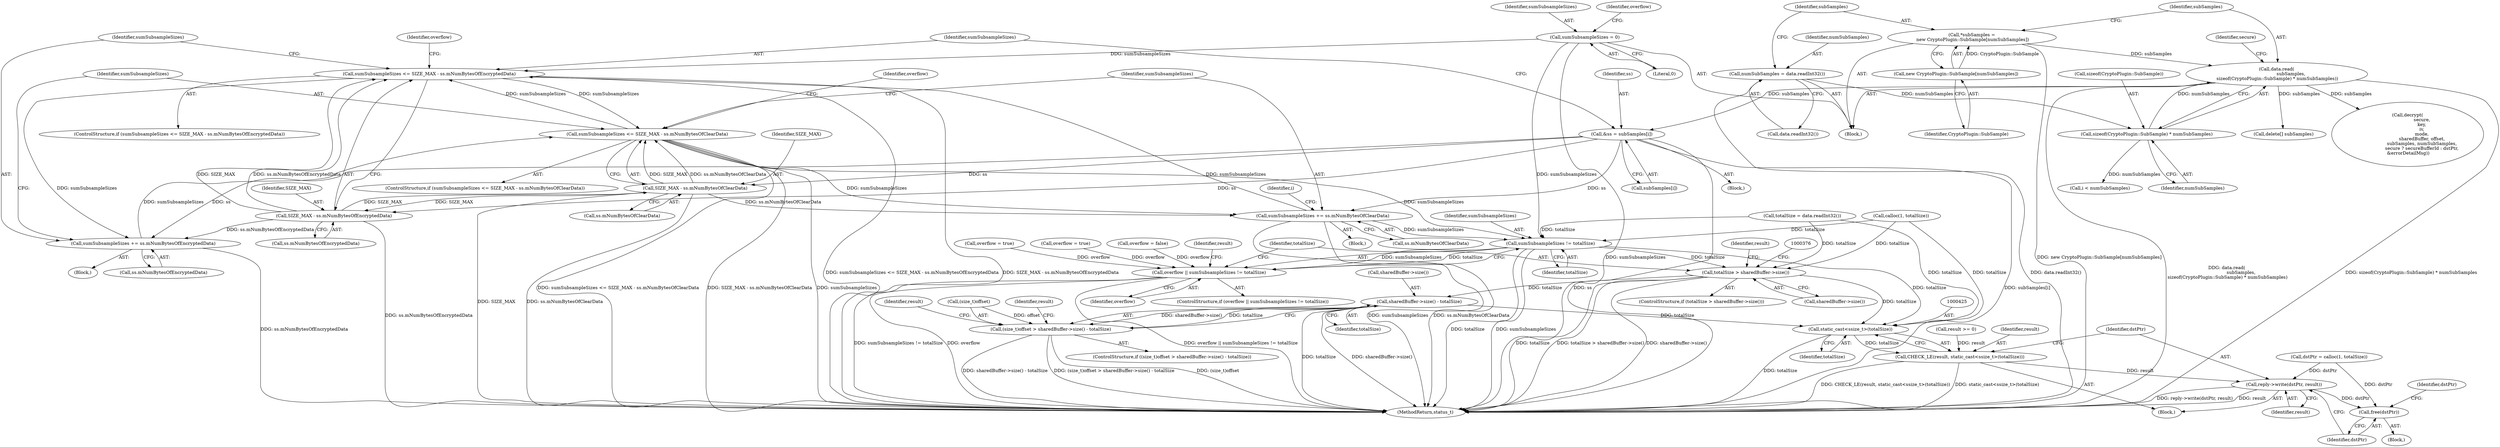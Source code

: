 digraph "0_Android_22f824feac43d5758f9a70b77f2aca840ba62c3b@API" {
"1000314" [label="(Call,sumSubsampleSizes <= SIZE_MAX - ss.mNumBytesOfEncryptedData)"];
"1000333" [label="(Call,sumSubsampleSizes <= SIZE_MAX - ss.mNumBytesOfClearData)"];
"1000314" [label="(Call,sumSubsampleSizes <= SIZE_MAX - ss.mNumBytesOfEncryptedData)"];
"1000289" [label="(Call,sumSubsampleSizes = 0)"];
"1000341" [label="(Call,sumSubsampleSizes += ss.mNumBytesOfClearData)"];
"1000308" [label="(Call,&ss = subSamples[i])"];
"1000261" [label="(Call,data.read(\n                    subSamples,\n sizeof(CryptoPlugin::SubSample) * numSubSamples))"];
"1000257" [label="(Call,*subSamples =\n new CryptoPlugin::SubSample[numSubSamples])"];
"1000259" [label="(Call,new CryptoPlugin::SubSample[numSubSamples])"];
"1000263" [label="(Call,sizeof(CryptoPlugin::SubSample) * numSubSamples)"];
"1000253" [label="(Call,numSubSamples = data.readInt32())"];
"1000335" [label="(Call,SIZE_MAX - ss.mNumBytesOfClearData)"];
"1000316" [label="(Call,SIZE_MAX - ss.mNumBytesOfEncryptedData)"];
"1000322" [label="(Call,sumSubsampleSizes += ss.mNumBytesOfEncryptedData)"];
"1000354" [label="(Call,sumSubsampleSizes != totalSize)"];
"1000352" [label="(Call,overflow || sumSubsampleSizes != totalSize)"];
"1000364" [label="(Call,totalSize > sharedBuffer->size())"];
"1000378" [label="(Call,sharedBuffer->size() - totalSize)"];
"1000374" [label="(Call,(size_t)offset > sharedBuffer->size() - totalSize)"];
"1000424" [label="(Call,static_cast<ssize_t>(totalSize))"];
"1000422" [label="(Call,CHECK_LE(result, static_cast<ssize_t>(totalSize)))"];
"1000427" [label="(Call,reply->write(dstPtr, result))"];
"1000430" [label="(Call,free(dstPtr))"];
"1000483" [label="(MethodReturn,status_t)"];
"1000258" [label="(Identifier,subSamples)"];
"1000424" [label="(Call,static_cast<ssize_t>(totalSize))"];
"1000364" [label="(Call,totalSize > sharedBuffer->size())"];
"1000260" [label="(Identifier,CryptoPlugin::SubSample)"];
"1000378" [label="(Call,sharedBuffer->size() - totalSize)"];
"1000290" [label="(Identifier,sumSubsampleSizes)"];
"1000340" [label="(Block,)"];
"1000348" [label="(Call,overflow = true)"];
"1000263" [label="(Call,sizeof(CryptoPlugin::SubSample) * numSubSamples)"];
"1000313" [label="(ControlStructure,if (sumSubsampleSizes <= SIZE_MAX - ss.mNumBytesOfEncryptedData))"];
"1000316" [label="(Call,SIZE_MAX - ss.mNumBytesOfEncryptedData)"];
"1000266" [label="(Identifier,numSubSamples)"];
"1000380" [label="(Identifier,totalSize)"];
"1000356" [label="(Identifier,totalSize)"];
"1000209" [label="(Block,)"];
"1000261" [label="(Call,data.read(\n                    subSamples,\n sizeof(CryptoPlugin::SubSample) * numSubSamples))"];
"1000363" [label="(ControlStructure,if (totalSize > sharedBuffer->size()))"];
"1000330" [label="(Identifier,overflow)"];
"1000291" [label="(Literal,0)"];
"1000426" [label="(Identifier,totalSize)"];
"1000435" [label="(Call,delete[] subSamples)"];
"1000255" [label="(Call,data.readInt32())"];
"1000322" [label="(Call,sumSubsampleSizes += ss.mNumBytesOfEncryptedData)"];
"1000323" [label="(Identifier,sumSubsampleSizes)"];
"1000433" [label="(Identifier,dstPtr)"];
"1000355" [label="(Identifier,sumSubsampleSizes)"];
"1000431" [label="(Identifier,dstPtr)"];
"1000365" [label="(Identifier,totalSize)"];
"1000422" [label="(Call,CHECK_LE(result, static_cast<ssize_t>(totalSize)))"];
"1000293" [label="(Call,overflow = false)"];
"1000253" [label="(Call,numSubSamples = data.readInt32())"];
"1000379" [label="(Call,sharedBuffer->size())"];
"1000429" [label="(Identifier,result)"];
"1000310" [label="(Call,subSamples[i])"];
"1000264" [label="(Call,sizeof(CryptoPlugin::SubSample))"];
"1000416" [label="(Block,)"];
"1000375" [label="(Call,(size_t)offset)"];
"1000428" [label="(Identifier,dstPtr)"];
"1000383" [label="(Identifier,result)"];
"1000333" [label="(Call,sumSubsampleSizes <= SIZE_MAX - ss.mNumBytesOfClearData)"];
"1000317" [label="(Identifier,SIZE_MAX)"];
"1000306" [label="(Block,)"];
"1000270" [label="(Identifier,secure)"];
"1000341" [label="(Call,sumSubsampleSizes += ss.mNumBytesOfClearData)"];
"1000353" [label="(Identifier,overflow)"];
"1000321" [label="(Block,)"];
"1000237" [label="(Call,totalSize = data.readInt32())"];
"1000390" [label="(Call,decrypt(\n                    secure,\n                    key,\n                    iv,\n                    mode,\n                    sharedBuffer, offset,\n                    subSamples, numSubSamples,\n                    secure ? secureBufferId : dstPtr,\n &errorDetailMsg))"];
"1000389" [label="(Identifier,result)"];
"1000283" [label="(Call,calloc(1, totalSize))"];
"1000352" [label="(Call,overflow || sumSubsampleSizes != totalSize)"];
"1000427" [label="(Call,reply->write(dstPtr, result))"];
"1000289" [label="(Call,sumSubsampleSizes = 0)"];
"1000351" [label="(ControlStructure,if (overflow || sumSubsampleSizes != totalSize))"];
"1000294" [label="(Identifier,overflow)"];
"1000335" [label="(Call,SIZE_MAX - ss.mNumBytesOfClearData)"];
"1000359" [label="(Identifier,result)"];
"1000334" [label="(Identifier,sumSubsampleSizes)"];
"1000343" [label="(Call,ss.mNumBytesOfClearData)"];
"1000324" [label="(Call,ss.mNumBytesOfEncryptedData)"];
"1000262" [label="(Identifier,subSamples)"];
"1000418" [label="(Call,result >= 0)"];
"1000430" [label="(Call,free(dstPtr))"];
"1000354" [label="(Call,sumSubsampleSizes != totalSize)"];
"1000342" [label="(Identifier,sumSubsampleSizes)"];
"1000315" [label="(Identifier,sumSubsampleSizes)"];
"1000369" [label="(Identifier,result)"];
"1000366" [label="(Call,sharedBuffer->size())"];
"1000305" [label="(Identifier,i)"];
"1000318" [label="(Call,ss.mNumBytesOfEncryptedData)"];
"1000257" [label="(Call,*subSamples =\n new CryptoPlugin::SubSample[numSubSamples])"];
"1000421" [label="(Block,)"];
"1000259" [label="(Call,new CryptoPlugin::SubSample[numSubSamples])"];
"1000329" [label="(Call,overflow = true)"];
"1000254" [label="(Identifier,numSubSamples)"];
"1000336" [label="(Identifier,SIZE_MAX)"];
"1000281" [label="(Call,dstPtr = calloc(1, totalSize))"];
"1000309" [label="(Identifier,ss)"];
"1000423" [label="(Identifier,result)"];
"1000301" [label="(Call,i < numSubSamples)"];
"1000349" [label="(Identifier,overflow)"];
"1000314" [label="(Call,sumSubsampleSizes <= SIZE_MAX - ss.mNumBytesOfEncryptedData)"];
"1000337" [label="(Call,ss.mNumBytesOfClearData)"];
"1000374" [label="(Call,(size_t)offset > sharedBuffer->size() - totalSize)"];
"1000373" [label="(ControlStructure,if ((size_t)offset > sharedBuffer->size() - totalSize))"];
"1000332" [label="(ControlStructure,if (sumSubsampleSizes <= SIZE_MAX - ss.mNumBytesOfClearData))"];
"1000308" [label="(Call,&ss = subSamples[i])"];
"1000314" -> "1000313"  [label="AST: "];
"1000314" -> "1000316"  [label="CFG: "];
"1000315" -> "1000314"  [label="AST: "];
"1000316" -> "1000314"  [label="AST: "];
"1000323" -> "1000314"  [label="CFG: "];
"1000330" -> "1000314"  [label="CFG: "];
"1000314" -> "1000483"  [label="DDG: SIZE_MAX - ss.mNumBytesOfEncryptedData"];
"1000314" -> "1000483"  [label="DDG: sumSubsampleSizes <= SIZE_MAX - ss.mNumBytesOfEncryptedData"];
"1000333" -> "1000314"  [label="DDG: sumSubsampleSizes"];
"1000289" -> "1000314"  [label="DDG: sumSubsampleSizes"];
"1000341" -> "1000314"  [label="DDG: sumSubsampleSizes"];
"1000316" -> "1000314"  [label="DDG: SIZE_MAX"];
"1000316" -> "1000314"  [label="DDG: ss.mNumBytesOfEncryptedData"];
"1000314" -> "1000322"  [label="DDG: sumSubsampleSizes"];
"1000314" -> "1000333"  [label="DDG: sumSubsampleSizes"];
"1000333" -> "1000332"  [label="AST: "];
"1000333" -> "1000335"  [label="CFG: "];
"1000334" -> "1000333"  [label="AST: "];
"1000335" -> "1000333"  [label="AST: "];
"1000342" -> "1000333"  [label="CFG: "];
"1000349" -> "1000333"  [label="CFG: "];
"1000333" -> "1000483"  [label="DDG: sumSubsampleSizes"];
"1000333" -> "1000483"  [label="DDG: sumSubsampleSizes <= SIZE_MAX - ss.mNumBytesOfClearData"];
"1000333" -> "1000483"  [label="DDG: SIZE_MAX - ss.mNumBytesOfClearData"];
"1000322" -> "1000333"  [label="DDG: sumSubsampleSizes"];
"1000335" -> "1000333"  [label="DDG: SIZE_MAX"];
"1000335" -> "1000333"  [label="DDG: ss.mNumBytesOfClearData"];
"1000333" -> "1000341"  [label="DDG: sumSubsampleSizes"];
"1000333" -> "1000354"  [label="DDG: sumSubsampleSizes"];
"1000289" -> "1000209"  [label="AST: "];
"1000289" -> "1000291"  [label="CFG: "];
"1000290" -> "1000289"  [label="AST: "];
"1000291" -> "1000289"  [label="AST: "];
"1000294" -> "1000289"  [label="CFG: "];
"1000289" -> "1000483"  [label="DDG: sumSubsampleSizes"];
"1000289" -> "1000354"  [label="DDG: sumSubsampleSizes"];
"1000341" -> "1000340"  [label="AST: "];
"1000341" -> "1000343"  [label="CFG: "];
"1000342" -> "1000341"  [label="AST: "];
"1000343" -> "1000341"  [label="AST: "];
"1000305" -> "1000341"  [label="CFG: "];
"1000341" -> "1000483"  [label="DDG: ss.mNumBytesOfClearData"];
"1000341" -> "1000483"  [label="DDG: sumSubsampleSizes"];
"1000308" -> "1000341"  [label="DDG: ss"];
"1000335" -> "1000341"  [label="DDG: ss.mNumBytesOfClearData"];
"1000341" -> "1000354"  [label="DDG: sumSubsampleSizes"];
"1000308" -> "1000306"  [label="AST: "];
"1000308" -> "1000310"  [label="CFG: "];
"1000309" -> "1000308"  [label="AST: "];
"1000310" -> "1000308"  [label="AST: "];
"1000315" -> "1000308"  [label="CFG: "];
"1000308" -> "1000483"  [label="DDG: subSamples[i]"];
"1000308" -> "1000483"  [label="DDG: ss"];
"1000261" -> "1000308"  [label="DDG: subSamples"];
"1000308" -> "1000316"  [label="DDG: ss"];
"1000308" -> "1000322"  [label="DDG: ss"];
"1000308" -> "1000335"  [label="DDG: ss"];
"1000261" -> "1000209"  [label="AST: "];
"1000261" -> "1000263"  [label="CFG: "];
"1000262" -> "1000261"  [label="AST: "];
"1000263" -> "1000261"  [label="AST: "];
"1000270" -> "1000261"  [label="CFG: "];
"1000261" -> "1000483"  [label="DDG: sizeof(CryptoPlugin::SubSample) * numSubSamples"];
"1000261" -> "1000483"  [label="DDG: data.read(\n                    subSamples,\n sizeof(CryptoPlugin::SubSample) * numSubSamples)"];
"1000257" -> "1000261"  [label="DDG: subSamples"];
"1000263" -> "1000261"  [label="DDG: numSubSamples"];
"1000261" -> "1000390"  [label="DDG: subSamples"];
"1000261" -> "1000435"  [label="DDG: subSamples"];
"1000257" -> "1000209"  [label="AST: "];
"1000257" -> "1000259"  [label="CFG: "];
"1000258" -> "1000257"  [label="AST: "];
"1000259" -> "1000257"  [label="AST: "];
"1000262" -> "1000257"  [label="CFG: "];
"1000257" -> "1000483"  [label="DDG: new CryptoPlugin::SubSample[numSubSamples]"];
"1000259" -> "1000257"  [label="DDG: CryptoPlugin::SubSample"];
"1000259" -> "1000260"  [label="CFG: "];
"1000260" -> "1000259"  [label="AST: "];
"1000263" -> "1000266"  [label="CFG: "];
"1000264" -> "1000263"  [label="AST: "];
"1000266" -> "1000263"  [label="AST: "];
"1000253" -> "1000263"  [label="DDG: numSubSamples"];
"1000263" -> "1000301"  [label="DDG: numSubSamples"];
"1000253" -> "1000209"  [label="AST: "];
"1000253" -> "1000255"  [label="CFG: "];
"1000254" -> "1000253"  [label="AST: "];
"1000255" -> "1000253"  [label="AST: "];
"1000258" -> "1000253"  [label="CFG: "];
"1000253" -> "1000483"  [label="DDG: data.readInt32()"];
"1000335" -> "1000337"  [label="CFG: "];
"1000336" -> "1000335"  [label="AST: "];
"1000337" -> "1000335"  [label="AST: "];
"1000335" -> "1000483"  [label="DDG: SIZE_MAX"];
"1000335" -> "1000483"  [label="DDG: ss.mNumBytesOfClearData"];
"1000335" -> "1000316"  [label="DDG: SIZE_MAX"];
"1000316" -> "1000335"  [label="DDG: SIZE_MAX"];
"1000316" -> "1000318"  [label="CFG: "];
"1000317" -> "1000316"  [label="AST: "];
"1000318" -> "1000316"  [label="AST: "];
"1000316" -> "1000483"  [label="DDG: ss.mNumBytesOfEncryptedData"];
"1000316" -> "1000322"  [label="DDG: ss.mNumBytesOfEncryptedData"];
"1000322" -> "1000321"  [label="AST: "];
"1000322" -> "1000324"  [label="CFG: "];
"1000323" -> "1000322"  [label="AST: "];
"1000324" -> "1000322"  [label="AST: "];
"1000334" -> "1000322"  [label="CFG: "];
"1000322" -> "1000483"  [label="DDG: ss.mNumBytesOfEncryptedData"];
"1000354" -> "1000352"  [label="AST: "];
"1000354" -> "1000356"  [label="CFG: "];
"1000355" -> "1000354"  [label="AST: "];
"1000356" -> "1000354"  [label="AST: "];
"1000352" -> "1000354"  [label="CFG: "];
"1000354" -> "1000483"  [label="DDG: totalSize"];
"1000354" -> "1000483"  [label="DDG: sumSubsampleSizes"];
"1000354" -> "1000352"  [label="DDG: sumSubsampleSizes"];
"1000354" -> "1000352"  [label="DDG: totalSize"];
"1000283" -> "1000354"  [label="DDG: totalSize"];
"1000237" -> "1000354"  [label="DDG: totalSize"];
"1000354" -> "1000364"  [label="DDG: totalSize"];
"1000354" -> "1000424"  [label="DDG: totalSize"];
"1000352" -> "1000351"  [label="AST: "];
"1000352" -> "1000353"  [label="CFG: "];
"1000353" -> "1000352"  [label="AST: "];
"1000359" -> "1000352"  [label="CFG: "];
"1000365" -> "1000352"  [label="CFG: "];
"1000352" -> "1000483"  [label="DDG: overflow"];
"1000352" -> "1000483"  [label="DDG: overflow || sumSubsampleSizes != totalSize"];
"1000352" -> "1000483"  [label="DDG: sumSubsampleSizes != totalSize"];
"1000348" -> "1000352"  [label="DDG: overflow"];
"1000293" -> "1000352"  [label="DDG: overflow"];
"1000329" -> "1000352"  [label="DDG: overflow"];
"1000364" -> "1000363"  [label="AST: "];
"1000364" -> "1000366"  [label="CFG: "];
"1000365" -> "1000364"  [label="AST: "];
"1000366" -> "1000364"  [label="AST: "];
"1000369" -> "1000364"  [label="CFG: "];
"1000376" -> "1000364"  [label="CFG: "];
"1000364" -> "1000483"  [label="DDG: totalSize"];
"1000364" -> "1000483"  [label="DDG: totalSize > sharedBuffer->size()"];
"1000364" -> "1000483"  [label="DDG: sharedBuffer->size()"];
"1000283" -> "1000364"  [label="DDG: totalSize"];
"1000237" -> "1000364"  [label="DDG: totalSize"];
"1000364" -> "1000378"  [label="DDG: totalSize"];
"1000364" -> "1000424"  [label="DDG: totalSize"];
"1000378" -> "1000374"  [label="AST: "];
"1000378" -> "1000380"  [label="CFG: "];
"1000379" -> "1000378"  [label="AST: "];
"1000380" -> "1000378"  [label="AST: "];
"1000374" -> "1000378"  [label="CFG: "];
"1000378" -> "1000483"  [label="DDG: totalSize"];
"1000378" -> "1000483"  [label="DDG: sharedBuffer->size()"];
"1000378" -> "1000374"  [label="DDG: sharedBuffer->size()"];
"1000378" -> "1000374"  [label="DDG: totalSize"];
"1000378" -> "1000424"  [label="DDG: totalSize"];
"1000374" -> "1000373"  [label="AST: "];
"1000375" -> "1000374"  [label="AST: "];
"1000383" -> "1000374"  [label="CFG: "];
"1000389" -> "1000374"  [label="CFG: "];
"1000374" -> "1000483"  [label="DDG: (size_t)offset"];
"1000374" -> "1000483"  [label="DDG: sharedBuffer->size() - totalSize"];
"1000374" -> "1000483"  [label="DDG: (size_t)offset > sharedBuffer->size() - totalSize"];
"1000375" -> "1000374"  [label="DDG: offset"];
"1000424" -> "1000422"  [label="AST: "];
"1000424" -> "1000426"  [label="CFG: "];
"1000425" -> "1000424"  [label="AST: "];
"1000426" -> "1000424"  [label="AST: "];
"1000422" -> "1000424"  [label="CFG: "];
"1000424" -> "1000483"  [label="DDG: totalSize"];
"1000424" -> "1000422"  [label="DDG: totalSize"];
"1000283" -> "1000424"  [label="DDG: totalSize"];
"1000237" -> "1000424"  [label="DDG: totalSize"];
"1000422" -> "1000421"  [label="AST: "];
"1000423" -> "1000422"  [label="AST: "];
"1000428" -> "1000422"  [label="CFG: "];
"1000422" -> "1000483"  [label="DDG: CHECK_LE(result, static_cast<ssize_t>(totalSize))"];
"1000422" -> "1000483"  [label="DDG: static_cast<ssize_t>(totalSize)"];
"1000418" -> "1000422"  [label="DDG: result"];
"1000422" -> "1000427"  [label="DDG: result"];
"1000427" -> "1000421"  [label="AST: "];
"1000427" -> "1000429"  [label="CFG: "];
"1000428" -> "1000427"  [label="AST: "];
"1000429" -> "1000427"  [label="AST: "];
"1000431" -> "1000427"  [label="CFG: "];
"1000427" -> "1000483"  [label="DDG: reply->write(dstPtr, result)"];
"1000427" -> "1000483"  [label="DDG: result"];
"1000281" -> "1000427"  [label="DDG: dstPtr"];
"1000427" -> "1000430"  [label="DDG: dstPtr"];
"1000430" -> "1000416"  [label="AST: "];
"1000430" -> "1000431"  [label="CFG: "];
"1000431" -> "1000430"  [label="AST: "];
"1000433" -> "1000430"  [label="CFG: "];
"1000281" -> "1000430"  [label="DDG: dstPtr"];
}
